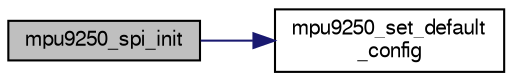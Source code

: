 digraph "mpu9250_spi_init"
{
  edge [fontname="FreeSans",fontsize="10",labelfontname="FreeSans",labelfontsize="10"];
  node [fontname="FreeSans",fontsize="10",shape=record];
  rankdir="LR";
  Node1 [label="mpu9250_spi_init",height=0.2,width=0.4,color="black", fillcolor="grey75", style="filled", fontcolor="black"];
  Node1 -> Node2 [color="midnightblue",fontsize="10",style="solid",fontname="FreeSans"];
  Node2 [label="mpu9250_set_default\l_config",height=0.2,width=0.4,color="black", fillcolor="white", style="filled",URL="$mpu9250_8c.html#aae5fa60698653c8ac15e41796c53c66e"];
}
